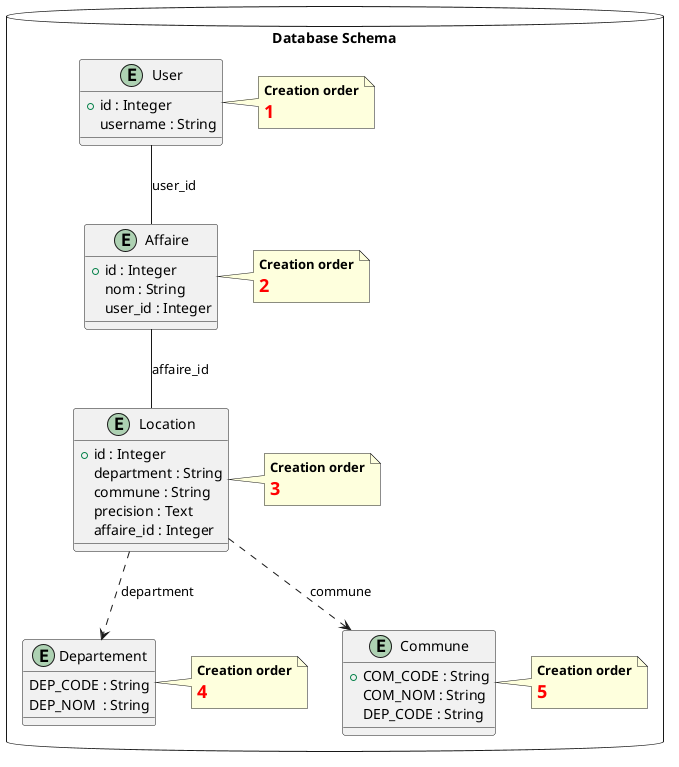 @startuml

package "Database Schema" <<database>> {

    entity "User" as user {
        +id : Integer
        username : String
    }
    note right of user
       <b>Creation order</b>
       <size:18><b><color:red>1</color></b></size>
    end note

    entity "Affaire" as affaire {
        +id : Integer
        nom : String
        user_id : Integer
    }
    note right of affaire
       <b>Creation order</b>
       <size:18><b><color:red>2</color></b></size>
    end note

    entity "Location" as location {
        +id : Integer
        department : String
        commune : String
        precision : Text
        affaire_id : Integer
    }
    note right of location
       <b>Creation order</b>
       <size:18><b><color:red>3</color></b></size>
    end note

    entity "Departement" as departements {
        DEP_CODE : String
        DEP_NOM  : String
    }
    note right of departements
       <b>Creation order</b>
       <size:18><b><color:red>4</color></b></size>
    end note

    entity "Commune" as communes {
        +COM_CODE : String
        COM_NOM : String
        DEP_CODE : String
    }
    note right of communes
       <b>Creation order</b>
       <size:18><b><color:red>5</color></b></size>
    end note

}

user -- affaire : "user_id"
affaire -- location : "affaire_id"
location ..> departements : "department"
location ..> communes : "commune"

@enduml
